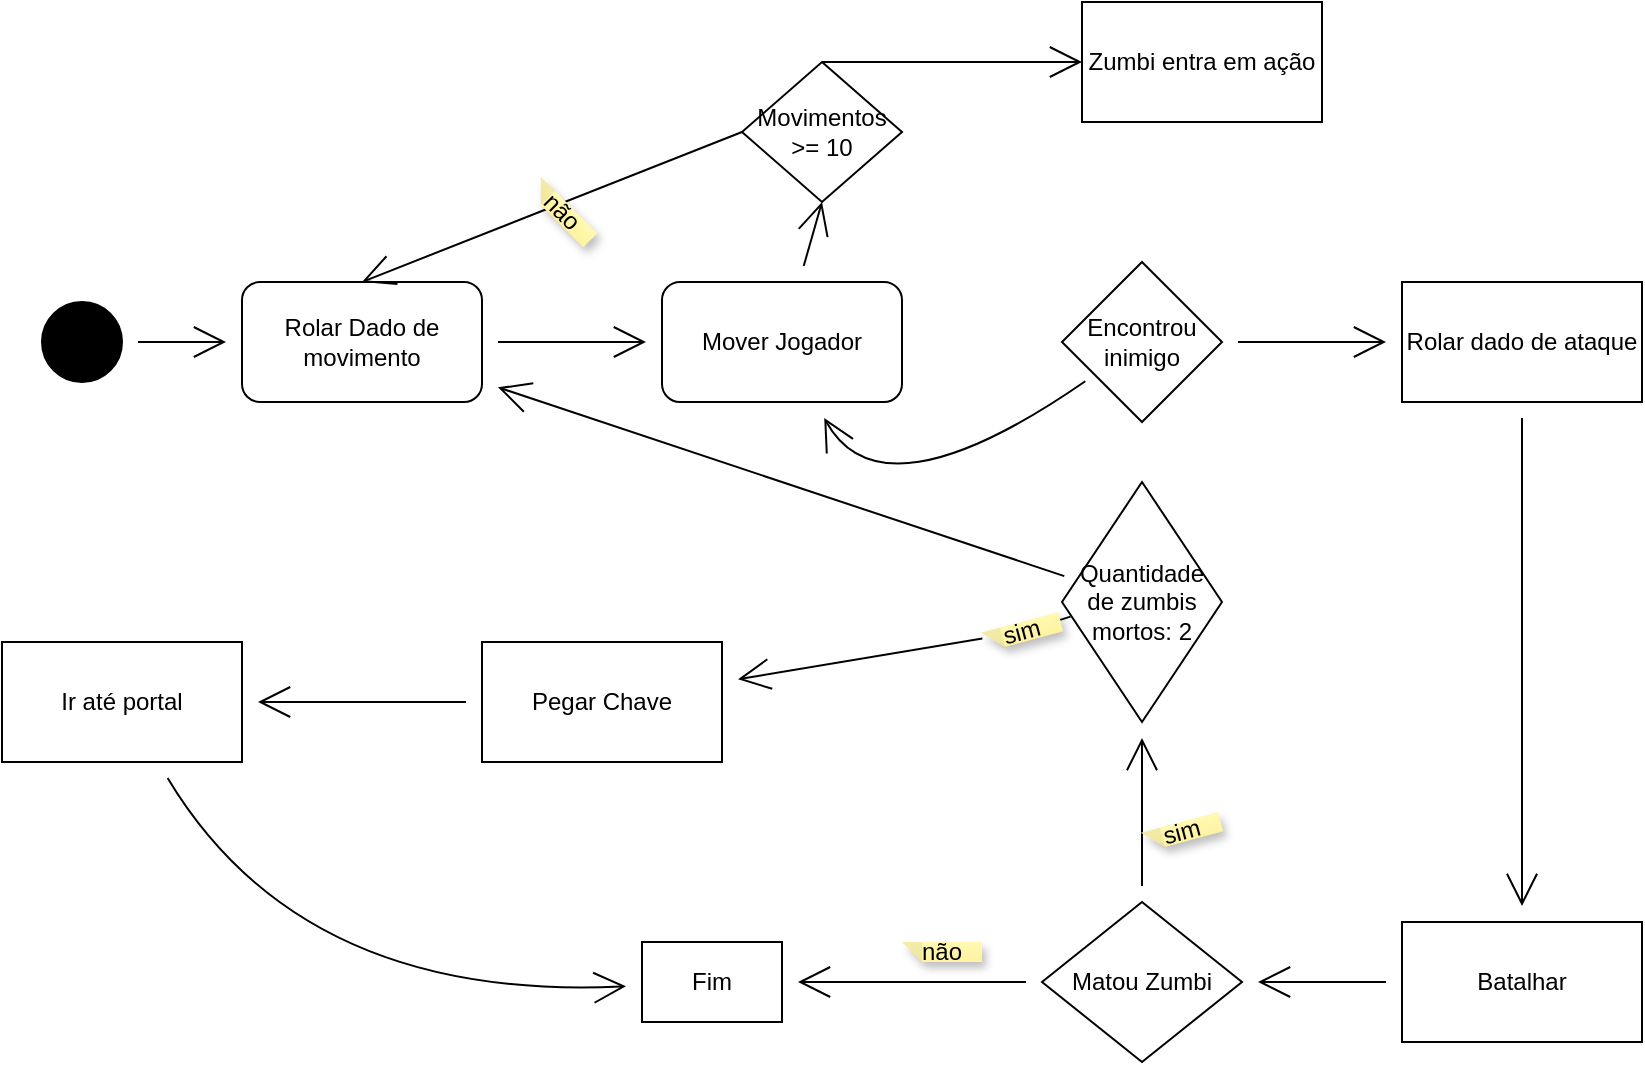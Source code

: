 <mxfile>
    <diagram id="c2MfTM0KU0_b4kwdEOkQ" name="Page-1">
        <mxGraphModel dx="975" dy="1819" grid="1" gridSize="10" guides="1" tooltips="1" connect="1" arrows="1" fold="1" page="1" pageScale="1" pageWidth="850" pageHeight="1100" math="0" shadow="0">
            <root>
                <mxCell id="0"/>
                <mxCell id="1" parent="0"/>
                <mxCell id="54" style="edgeStyle=elbowEdgeStyle;rounded=0;orthogonalLoop=1;jettySize=auto;html=1;endArrow=open;startSize=14;endSize=14;sourcePerimeterSpacing=8;targetPerimeterSpacing=8;" parent="1" source="3" target="10" edge="1">
                    <mxGeometry relative="1" as="geometry"/>
                </mxCell>
                <mxCell id="3" value="Rolar Dado de movimento" style="rounded=1;whiteSpace=wrap;html=1;" parent="1" vertex="1">
                    <mxGeometry x="140" y="10" width="120" height="60" as="geometry"/>
                </mxCell>
                <mxCell id="132" style="edgeStyle=none;curved=1;rounded=0;orthogonalLoop=1;jettySize=auto;html=1;endArrow=open;startSize=14;endSize=14;sourcePerimeterSpacing=8;targetPerimeterSpacing=8;" parent="1" source="5" target="3" edge="1">
                    <mxGeometry relative="1" as="geometry"/>
                </mxCell>
                <mxCell id="5" value="" style="ellipse;whiteSpace=wrap;html=1;fillColor=#000000;" parent="1" vertex="1">
                    <mxGeometry x="40" y="20" width="40" height="40" as="geometry"/>
                </mxCell>
                <mxCell id="172" style="edgeStyle=none;curved=1;rounded=0;orthogonalLoop=1;jettySize=auto;html=1;entryX=0.5;entryY=1;entryDx=0;entryDy=0;endArrow=open;startSize=14;endSize=14;sourcePerimeterSpacing=8;targetPerimeterSpacing=8;" parent="1" source="10" target="155" edge="1">
                    <mxGeometry relative="1" as="geometry"/>
                </mxCell>
                <mxCell id="10" value="Mover Jogador" style="whiteSpace=wrap;html=1;rounded=1;" parent="1" vertex="1">
                    <mxGeometry x="350" y="10" width="120" height="60" as="geometry"/>
                </mxCell>
                <mxCell id="40" style="edgeStyle=elbowEdgeStyle;rounded=0;orthogonalLoop=1;jettySize=auto;html=1;entryX=0;entryY=0.5;entryDx=0;entryDy=0;endArrow=open;startSize=14;endSize=14;sourcePerimeterSpacing=8;targetPerimeterSpacing=8;" parent="1" edge="1">
                    <mxGeometry relative="1" as="geometry">
                        <mxPoint x="482.118" y="320" as="sourcePoint"/>
                        <mxPoint x="482.0" y="320" as="targetPoint"/>
                    </mxGeometry>
                </mxCell>
                <mxCell id="124" style="edgeStyle=none;curved=1;rounded=0;orthogonalLoop=1;jettySize=auto;html=1;endArrow=open;startSize=14;endSize=14;sourcePerimeterSpacing=8;targetPerimeterSpacing=8;" parent="1" source="133" target="122" edge="1">
                    <mxGeometry relative="1" as="geometry">
                        <mxPoint x="658" y="40" as="sourcePoint"/>
                    </mxGeometry>
                </mxCell>
                <mxCell id="130" style="edgeStyle=none;curved=1;rounded=0;orthogonalLoop=1;jettySize=auto;html=1;endArrow=open;startSize=14;endSize=14;sourcePerimeterSpacing=8;targetPerimeterSpacing=8;" parent="1" source="116" target="129" edge="1">
                    <mxGeometry relative="1" as="geometry"/>
                </mxCell>
                <mxCell id="116" value="Pegar Chave" style="whiteSpace=wrap;html=1;" parent="1" vertex="1">
                    <mxGeometry x="260" y="190" width="120" height="60" as="geometry"/>
                </mxCell>
                <mxCell id="125" style="edgeStyle=none;curved=1;rounded=0;orthogonalLoop=1;jettySize=auto;html=1;endArrow=open;startSize=14;endSize=14;sourcePerimeterSpacing=8;targetPerimeterSpacing=8;" parent="1" source="122" target="123" edge="1">
                    <mxGeometry relative="1" as="geometry"/>
                </mxCell>
                <mxCell id="122" value="Rolar dado de ataque" style="whiteSpace=wrap;html=1;" parent="1" vertex="1">
                    <mxGeometry x="720" y="10" width="120" height="60" as="geometry"/>
                </mxCell>
                <mxCell id="127" style="edgeStyle=none;curved=1;rounded=0;orthogonalLoop=1;jettySize=auto;html=1;endArrow=open;startSize=14;endSize=14;sourcePerimeterSpacing=8;targetPerimeterSpacing=8;" parent="1" source="123" target="126" edge="1">
                    <mxGeometry relative="1" as="geometry"/>
                </mxCell>
                <mxCell id="123" value="Batalhar" style="whiteSpace=wrap;html=1;" parent="1" vertex="1">
                    <mxGeometry x="720" y="330" width="120" height="60" as="geometry"/>
                </mxCell>
                <mxCell id="137" value="" style="edgeStyle=none;curved=1;rounded=0;orthogonalLoop=1;jettySize=auto;html=1;endArrow=open;startSize=14;endSize=14;sourcePerimeterSpacing=8;targetPerimeterSpacing=8;" parent="1" source="126" target="136" edge="1">
                    <mxGeometry relative="1" as="geometry"/>
                </mxCell>
                <mxCell id="175" style="edgeStyle=none;curved=1;rounded=0;orthogonalLoop=1;jettySize=auto;html=1;endArrow=open;startSize=14;endSize=14;sourcePerimeterSpacing=8;targetPerimeterSpacing=8;" edge="1" parent="1" source="126" target="148">
                    <mxGeometry relative="1" as="geometry"/>
                </mxCell>
                <mxCell id="126" value="Matou Zumbi" style="rhombus;whiteSpace=wrap;html=1;" parent="1" vertex="1">
                    <mxGeometry x="540" y="320" width="100" height="80" as="geometry"/>
                </mxCell>
                <mxCell id="174" style="edgeStyle=none;curved=1;rounded=0;orthogonalLoop=1;jettySize=auto;html=1;endArrow=open;startSize=14;endSize=14;sourcePerimeterSpacing=8;targetPerimeterSpacing=8;" edge="1" parent="1" source="129" target="148">
                    <mxGeometry relative="1" as="geometry">
                        <Array as="points">
                            <mxPoint x="170" y="370"/>
                        </Array>
                    </mxGeometry>
                </mxCell>
                <mxCell id="129" value="Ir até portal" style="whiteSpace=wrap;html=1;" parent="1" vertex="1">
                    <mxGeometry x="20" y="190" width="120" height="60" as="geometry"/>
                </mxCell>
                <mxCell id="134" style="edgeStyle=none;curved=1;rounded=0;orthogonalLoop=1;jettySize=auto;html=1;endArrow=open;startSize=14;endSize=14;sourcePerimeterSpacing=8;targetPerimeterSpacing=8;" parent="1" source="133" target="10" edge="1">
                    <mxGeometry relative="1" as="geometry">
                        <mxPoint x="350" y="120" as="targetPoint"/>
                        <Array as="points">
                            <mxPoint x="460" y="130"/>
                        </Array>
                    </mxGeometry>
                </mxCell>
                <mxCell id="133" value="Encontrou inimigo" style="rhombus;whiteSpace=wrap;html=1;" parent="1" vertex="1">
                    <mxGeometry x="550" width="80" height="80" as="geometry"/>
                </mxCell>
                <mxCell id="139" style="edgeStyle=none;curved=1;rounded=0;orthogonalLoop=1;jettySize=auto;html=1;endArrow=open;startSize=14;endSize=14;sourcePerimeterSpacing=8;targetPerimeterSpacing=8;" parent="1" source="136" target="3" edge="1">
                    <mxGeometry relative="1" as="geometry"/>
                </mxCell>
                <mxCell id="141" style="edgeStyle=none;curved=1;rounded=0;orthogonalLoop=1;jettySize=auto;html=1;endArrow=open;startSize=14;endSize=14;targetPerimeterSpacing=8;startArrow=none;" parent="1" source="152" target="116" edge="1">
                    <mxGeometry relative="1" as="geometry">
                        <mxPoint x="490.04" y="200.02" as="targetPoint"/>
                    </mxGeometry>
                </mxCell>
                <mxCell id="136" value="Quantidade de zumbis mortos: 2" style="rhombus;whiteSpace=wrap;html=1;" parent="1" vertex="1">
                    <mxGeometry x="550" y="110" width="80" height="120" as="geometry"/>
                </mxCell>
                <mxCell id="148" value="Fim" style="whiteSpace=wrap;html=1;" parent="1" vertex="1">
                    <mxGeometry x="340" y="340" width="70" height="40" as="geometry"/>
                </mxCell>
                <mxCell id="153" value="" style="edgeStyle=none;curved=1;rounded=0;orthogonalLoop=1;jettySize=auto;html=1;endArrow=none;startSize=14;endSize=14;sourcePerimeterSpacing=8;exitX=0.053;exitY=0.561;exitDx=0;exitDy=0;exitPerimeter=0;" parent="1" source="136" target="152" edge="1">
                    <mxGeometry relative="1" as="geometry">
                        <mxPoint x="550.458" y="181.982" as="sourcePoint"/>
                        <mxPoint x="493" y="199.394" as="targetPoint"/>
                    </mxGeometry>
                </mxCell>
                <mxCell id="152" value="sim" style="shape=note;whiteSpace=wrap;html=1;backgroundOutline=1;fontColor=#000000;darkOpacity=0.05;fillColor=#FFF9B2;strokeColor=none;fillStyle=solid;direction=west;gradientDirection=north;gradientColor=#FFF2A1;shadow=1;size=20;pointerEvents=1;rotation=-15;" parent="1" vertex="1">
                    <mxGeometry x="510" y="180" width="40" height="10" as="geometry"/>
                </mxCell>
                <mxCell id="168" style="edgeStyle=none;curved=1;rounded=0;orthogonalLoop=1;jettySize=auto;html=1;exitX=0.5;exitY=0;exitDx=0;exitDy=0;entryX=0;entryY=0.5;entryDx=0;entryDy=0;endArrow=open;startSize=14;endSize=14;sourcePerimeterSpacing=8;targetPerimeterSpacing=8;" parent="1" source="155" target="164" edge="1">
                    <mxGeometry relative="1" as="geometry"/>
                </mxCell>
                <mxCell id="173" style="edgeStyle=none;curved=1;rounded=0;orthogonalLoop=1;jettySize=auto;html=1;exitX=0;exitY=0.5;exitDx=0;exitDy=0;entryX=0.5;entryY=0;entryDx=0;entryDy=0;endArrow=open;startSize=14;endSize=14;sourcePerimeterSpacing=8;targetPerimeterSpacing=8;" parent="1" source="155" target="3" edge="1">
                    <mxGeometry relative="1" as="geometry"/>
                </mxCell>
                <mxCell id="155" value="Movimentos &amp;gt;= 10" style="rhombus;whiteSpace=wrap;html=1;" parent="1" vertex="1">
                    <mxGeometry x="390" y="-100" width="80" height="70" as="geometry"/>
                </mxCell>
                <mxCell id="162" value="não" style="shape=note;whiteSpace=wrap;html=1;backgroundOutline=1;fontColor=#000000;darkOpacity=0.05;fillColor=#FFF9B2;strokeColor=none;fillStyle=solid;direction=west;gradientDirection=north;gradientColor=#FFF2A1;shadow=1;size=20;pointerEvents=1;rotation=45;" parent="1" vertex="1">
                    <mxGeometry x="280" y="-30" width="40" height="10" as="geometry"/>
                </mxCell>
                <mxCell id="164" value="Zumbi entra em ação" style="whiteSpace=wrap;html=1;" parent="1" vertex="1">
                    <mxGeometry x="560" y="-130" width="120" height="60" as="geometry"/>
                </mxCell>
                <mxCell id="176" value="sim" style="shape=note;whiteSpace=wrap;html=1;backgroundOutline=1;fontColor=#000000;darkOpacity=0.05;fillColor=#FFF9B2;strokeColor=none;fillStyle=solid;direction=west;gradientDirection=north;gradientColor=#FFF2A1;shadow=1;size=20;pointerEvents=1;rotation=-15;" vertex="1" parent="1">
                    <mxGeometry x="590" y="280" width="40" height="10" as="geometry"/>
                </mxCell>
                <mxCell id="177" value="não" style="shape=note;whiteSpace=wrap;html=1;backgroundOutline=1;fontColor=#000000;darkOpacity=0.05;fillColor=#FFF9B2;strokeColor=none;fillStyle=solid;direction=west;gradientDirection=north;gradientColor=#FFF2A1;shadow=1;size=20;pointerEvents=1;rotation=0;" vertex="1" parent="1">
                    <mxGeometry x="470" y="340" width="40" height="10" as="geometry"/>
                </mxCell>
            </root>
        </mxGraphModel>
    </diagram>
</mxfile>